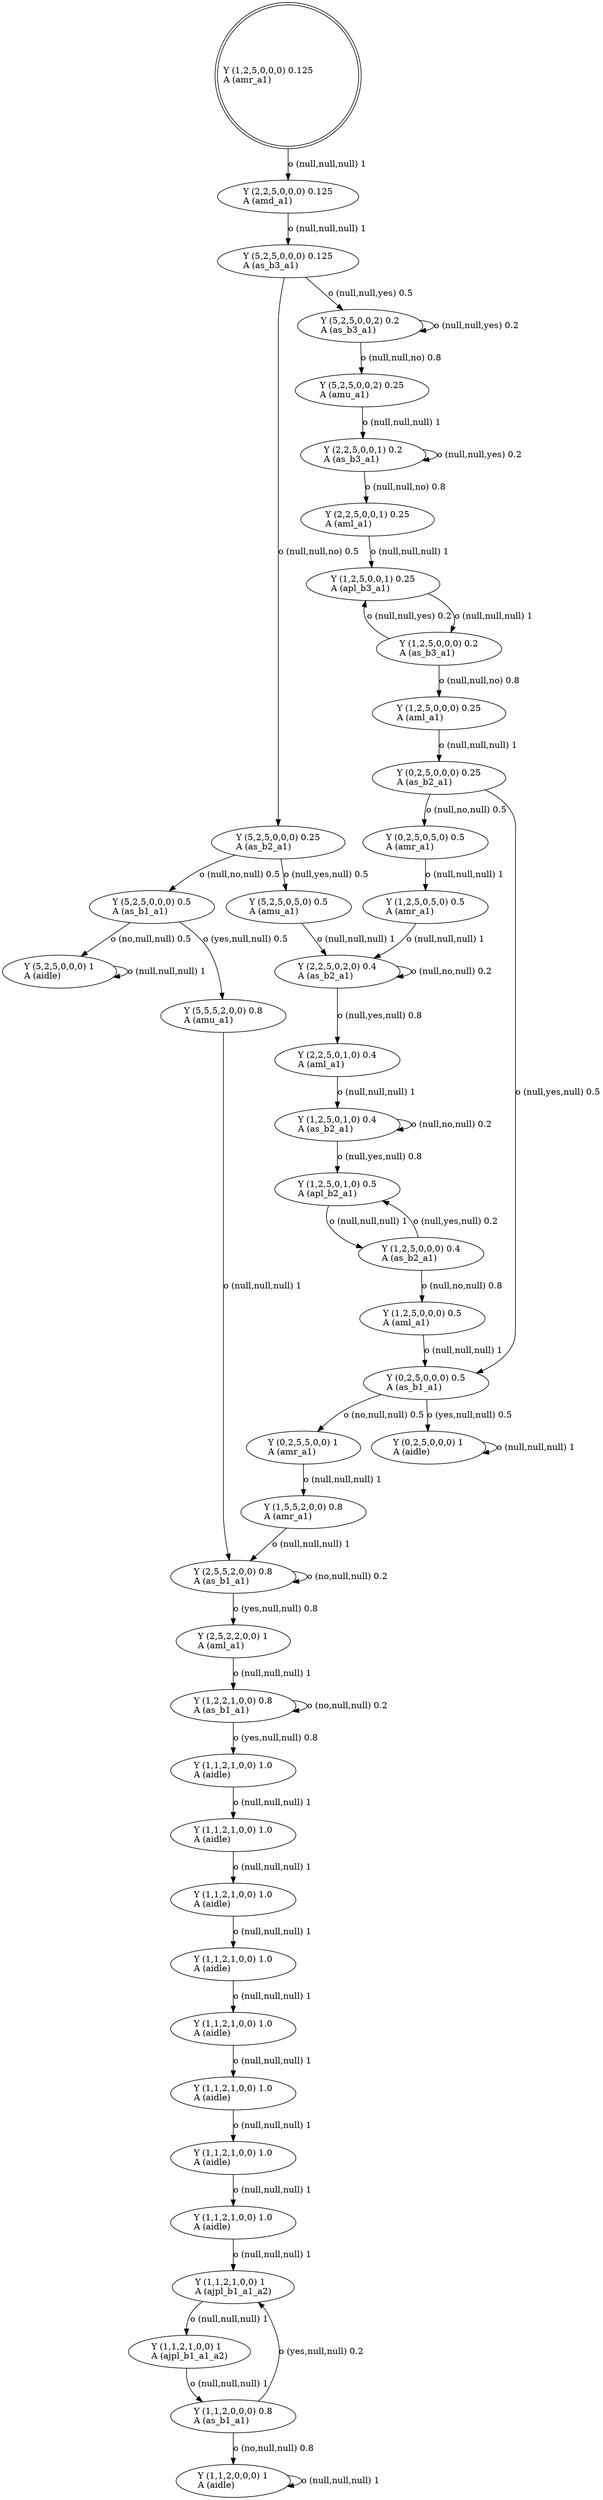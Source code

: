 digraph "G" {
root [label="Y (1,2,5,0,0,0) 0.125\lA (amr_a1)\l", labeljust="l", shape=doublecircle];
x0row83 [label="Y (2,2,5,0,0,1) 0.25\lA (aml_a1)\l"];
x0row174 [label="Y (5,5,5,2,0,0) 0.8\lA (amu_a1)\l"];
x0row98 [label="Y (1,2,5,0,0,0) 0.2\lA (as_b3_a1)\l"];
x0row53 [label="Y (5,2,5,0,0,2) 0.25\lA (amu_a1)\l"];
x0row24 [label="Y (5,2,5,0,0,0) 0.25\lA (as_b2_a1)\l"];
x0row44 [label="Y (5,2,5,0,0,2) 0.2\lA (as_b3_a1)\l"];
x0row10 [label="Y (5,2,5,0,0,0) 0.125\lA (as_b3_a1)\l"];
x0row217 [label="Y (1,1,2,1,0,0) 1\lA (ajpl_b1_a1_a2)\l"];
x0row1 [label="Y (2,2,5,0,0,0) 0.125\lA (amd_a1)\l"];
x0row203 [label="Y (1,2,2,1,0,0) 0.8\lA (as_b1_a1)\l"];
x0row186 [label="Y (2,5,2,2,0,0) 1\lA (aml_a1)\l"];
x0row227 [label="Y (1,1,2,0,0,0) 0.8\lA (as_b1_a1)\l"];
x0row231 [label="Y (1,1,2,0,0,0) 1\lA (aidle)\l"];
x0row165 [label="Y (2,5,5,2,0,0) 0.8\lA (as_b1_a1)\l"];
x0row164 [label="Y (1,5,5,2,0,0) 0.8\lA (amr_a1)\l"];
x0row132 [label="Y (1,2,5,0,0,0) 0.5\lA (aml_a1)\l"];
x0row134 [label="Y (0,2,5,0,0,0) 1\lA (aidle)\l"];
x0row135 [label="Y (0,2,5,5,0,0) 1\lA (amr_a1)\l"];
x0row116 [label="Y (0,2,5,0,0,0) 0.25\lA (as_b2_a1)\l"];
x0row125 [label="Y (0,2,5,0,0,0) 0.5\lA (as_b1_a1)\l"];
x0row126 [label="Y (0,2,5,0,5,0) 0.5\lA (amr_a1)\l"];
x0row108 [label="Y (1,2,5,0,0,0) 0.25\lA (aml_a1)\l"];
x0row75 [label="Y (2,2,5,0,0,1) 0.2\lA (as_b3_a1)\l"];
x0row335 [label="Y (5,2,5,0,0,0) 0.5\lA (as_b1_a1)\l"];
x0row349 [label="Y (5,2,5,0,0,0) 1\lA (aidle)\l"];
x0row289 [label="Y (1,2,5,0,1,0) 0.4\lA (as_b2_a1)\l"];
x0row299 [label="Y (1,2,5,0,1,0) 0.5\lA (apl_b2_a1)\l"];
x0row307 [label="Y (1,2,5,0,0,0) 0.4\lA (as_b2_a1)\l"];
x0row267 [label="Y (5,2,5,0,5,0) 0.5\lA (amu_a1)\l"];
x0row283 [label="Y (2,2,5,0,1,0) 0.4\lA (aml_a1)\l"];
x0row272 [label="Y (2,2,5,0,2,0) 0.4\lA (as_b2_a1)\l"];
x0row251 [label="Y (1,2,5,0,5,0) 0.5\lA (amr_a1)\l"];
x0row90 [label="Y (1,2,5,0,0,1) 0.25\lA (apl_b3_a1)\l"];
x0row217_noop_0 [label="Y (1,1,2,1,0,0) 1.0\lA (aidle)\l"];
x0row217_noop_1 [label="Y (1,1,2,1,0,0) 1.0\lA (aidle)\l"];
x0row217_noop_2 [label="Y (1,1,2,1,0,0) 1.0\lA (aidle)\l"];
x0row217_noop_3 [label="Y (1,1,2,1,0,0) 1.0\lA (aidle)\l"];
x0row217_noop_4 [label="Y (1,1,2,1,0,0) 1.0\lA (aidle)\l"];
x0row217_noop_5 [label="Y (1,1,2,1,0,0) 1.0\lA (aidle)\l"];
x0row217_noop_6 [label="Y (1,1,2,1,0,0) 1.0\lA (aidle)\l"];
x0row217_noop_7 [label="Y (1,1,2,1,0,0) 1.0\lA (aidle)\l"];
x0row217_repeat_1 [label="Y (1,1,2,1,0,0) 1\lA (ajpl_b1_a1_a2)\l"];
root -> x0row1  [key=0, label="o (null,null,null) 1\l"];
x0row83 -> x0row90  [key=0, label="o (null,null,null) 1\l"];
x0row174 -> x0row165  [key=0, label="o (null,null,null) 1\l"];
x0row98 -> x0row90  [key=0, label="o (null,null,yes) 0.2\l"];
x0row98 -> x0row108  [key=0, label="o (null,null,no) 0.8\l"];
x0row53 -> x0row75  [key=0, label="o (null,null,null) 1\l"];
x0row24 -> x0row267  [key=0, label="o (null,yes,null) 0.5\l"];
x0row24 -> x0row335  [key=0, label="o (null,no,null) 0.5\l"];
x0row44 -> x0row53  [key=0, label="o (null,null,no) 0.8\l"];
x0row44 -> x0row44  [key=0, label="o (null,null,yes) 0.2\l"];
x0row10 -> x0row24  [key=0, label="o (null,null,no) 0.5\l"];
x0row10 -> x0row44  [key=0, label="o (null,null,yes) 0.5\l"];
x0row217 -> x0row217_repeat_1  [key=0, label="o (null,null,null) 1\l"];
x0row1 -> x0row10  [key=0, label="o (null,null,null) 1\l"];
x0row203 -> x0row217_noop_0  [key=0, label="o (yes,null,null) 0.8\l"];
x0row203 -> x0row203  [key=0, label="o (no,null,null) 0.2\l"];
x0row186 -> x0row203  [key=0, label="o (null,null,null) 1\l"];
x0row227 -> x0row217  [key=0, label="o (yes,null,null) 0.2\l"];
x0row227 -> x0row231  [key=0, label="o (no,null,null) 0.8\l"];
x0row231 -> x0row231  [key=0, label="o (null,null,null) 1\l"];
x0row165 -> x0row186  [key=0, label="o (yes,null,null) 0.8\l"];
x0row165 -> x0row165  [key=0, label="o (no,null,null) 0.2\l"];
x0row164 -> x0row165  [key=0, label="o (null,null,null) 1\l"];
x0row132 -> x0row125  [key=0, label="o (null,null,null) 1\l"];
x0row134 -> x0row134  [key=0, label="o (null,null,null) 1\l"];
x0row135 -> x0row164  [key=0, label="o (null,null,null) 1\l"];
x0row116 -> x0row125  [key=0, label="o (null,yes,null) 0.5\l"];
x0row116 -> x0row126  [key=0, label="o (null,no,null) 0.5\l"];
x0row125 -> x0row134  [key=0, label="o (yes,null,null) 0.5\l"];
x0row125 -> x0row135  [key=0, label="o (no,null,null) 0.5\l"];
x0row126 -> x0row251  [key=0, label="o (null,null,null) 1\l"];
x0row108 -> x0row116  [key=0, label="o (null,null,null) 1\l"];
x0row75 -> x0row83  [key=0, label="o (null,null,no) 0.8\l"];
x0row75 -> x0row75  [key=0, label="o (null,null,yes) 0.2\l"];
x0row335 -> x0row349  [key=0, label="o (no,null,null) 0.5\l"];
x0row335 -> x0row174  [key=0, label="o (yes,null,null) 0.5\l"];
x0row349 -> x0row349  [key=0, label="o (null,null,null) 1\l"];
x0row289 -> x0row299  [key=0, label="o (null,yes,null) 0.8\l"];
x0row289 -> x0row289  [key=0, label="o (null,no,null) 0.2\l"];
x0row299 -> x0row307  [key=0, label="o (null,null,null) 1\l"];
x0row307 -> x0row299  [key=0, label="o (null,yes,null) 0.2\l"];
x0row307 -> x0row132  [key=0, label="o (null,no,null) 0.8\l"];
x0row267 -> x0row272  [key=0, label="o (null,null,null) 1\l"];
x0row283 -> x0row289  [key=0, label="o (null,null,null) 1\l"];
x0row272 -> x0row283  [key=0, label="o (null,yes,null) 0.8\l"];
x0row272 -> x0row272  [key=0, label="o (null,no,null) 0.2\l"];
x0row251 -> x0row272  [key=0, label="o (null,null,null) 1\l"];
x0row90 -> x0row98  [key=0, label="o (null,null,null) 1\l"];
x0row217_noop_0 -> x0row217_noop_1  [key=0, label="o (null,null,null) 1\l"];
x0row217_noop_1 -> x0row217_noop_2  [key=0, label="o (null,null,null) 1\l"];
x0row217_noop_2 -> x0row217_noop_3  [key=0, label="o (null,null,null) 1\l"];
x0row217_noop_3 -> x0row217_noop_4  [key=0, label="o (null,null,null) 1\l"];
x0row217_noop_4 -> x0row217_noop_5  [key=0, label="o (null,null,null) 1\l"];
x0row217_noop_5 -> x0row217_noop_6  [key=0, label="o (null,null,null) 1\l"];
x0row217_noop_6 -> x0row217_noop_7  [key=0, label="o (null,null,null) 1\l"];
x0row217_noop_7 -> x0row217  [key=0, label="o (null,null,null) 1\l"];
x0row217_repeat_1 -> x0row227  [key=0, label="o (null,null,null) 1\l"];
}
